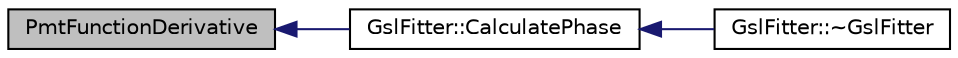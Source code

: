 digraph "PmtFunctionDerivative"
{
  edge [fontname="Helvetica",fontsize="10",labelfontname="Helvetica",labelfontsize="10"];
  node [fontname="Helvetica",fontsize="10",shape=record];
  rankdir="LR";
  Node1 [label="PmtFunctionDerivative",height=0.2,width=0.4,color="black", fillcolor="grey75", style="filled", fontcolor="black"];
  Node1 -> Node2 [dir="back",color="midnightblue",fontsize="10",style="solid",fontname="Helvetica"];
  Node2 [label="GslFitter::CalculatePhase",height=0.2,width=0.4,color="black", fillcolor="white", style="filled",URL="$dc/d06/class_gsl_fitter.html#a25c06f4ef53cefc46bb73abfb67347ff"];
  Node2 -> Node3 [dir="back",color="midnightblue",fontsize="10",style="solid",fontname="Helvetica"];
  Node3 [label="GslFitter::~GslFitter",height=0.2,width=0.4,color="black", fillcolor="white", style="filled",URL="$dc/d06/class_gsl_fitter.html#a240d66b455c5d7d0993f19b0a25dc006",tooltip="Default Destructor. "];
}

